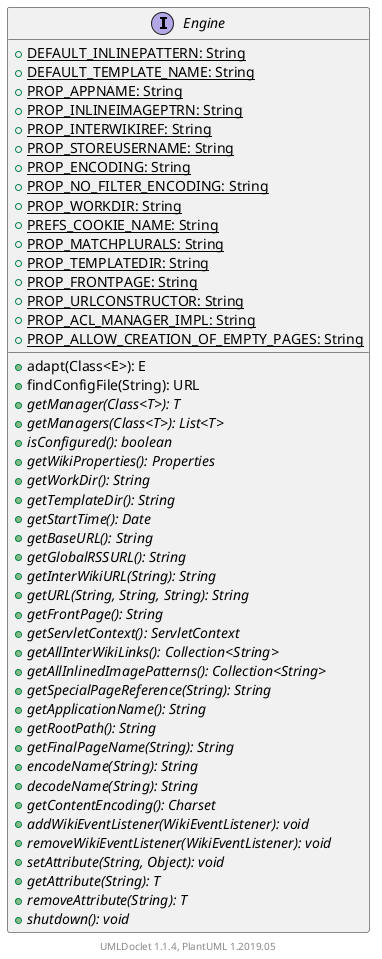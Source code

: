 @startuml

    interface Engine [[Engine.html]] {
        {static} +DEFAULT_INLINEPATTERN: String
        {static} +DEFAULT_TEMPLATE_NAME: String
        {static} +PROP_APPNAME: String
        {static} +PROP_INLINEIMAGEPTRN: String
        {static} +PROP_INTERWIKIREF: String
        {static} +PROP_STOREUSERNAME: String
        {static} +PROP_ENCODING: String
        {static} +PROP_NO_FILTER_ENCODING: String
        {static} +PROP_WORKDIR: String
        {static} +PREFS_COOKIE_NAME: String
        {static} +PROP_MATCHPLURALS: String
        {static} +PROP_TEMPLATEDIR: String
        {static} +PROP_FRONTPAGE: String
        {static} +PROP_URLCONSTRUCTOR: String
        {static} +PROP_ACL_MANAGER_IMPL: String
        {static} +PROP_ALLOW_CREATION_OF_EMPTY_PAGES: String
        +adapt(Class<E>): E
        +findConfigFile(String): URL
        {abstract} +getManager(Class<T>): T
        {abstract} +getManagers(Class<T>): List<T>
        {abstract} +isConfigured(): boolean
        {abstract} +getWikiProperties(): Properties
        {abstract} +getWorkDir(): String
        {abstract} +getTemplateDir(): String
        {abstract} +getStartTime(): Date
        {abstract} +getBaseURL(): String
        {abstract} +getGlobalRSSURL(): String
        {abstract} +getInterWikiURL(String): String
        {abstract} +getURL(String, String, String): String
        {abstract} +getFrontPage(): String
        {abstract} +getServletContext(): ServletContext
        {abstract} +getAllInterWikiLinks(): Collection<String>
        {abstract} +getAllInlinedImagePatterns(): Collection<String>
        {abstract} +getSpecialPageReference(String): String
        {abstract} +getApplicationName(): String
        {abstract} +getRootPath(): String
        {abstract} +getFinalPageName(String): String
        {abstract} +encodeName(String): String
        {abstract} +decodeName(String): String
        {abstract} +getContentEncoding(): Charset
        {abstract} +addWikiEventListener(WikiEventListener): void
        {abstract} +removeWikiEventListener(WikiEventListener): void
        {abstract} +setAttribute(String, Object): void
        {abstract} +getAttribute(String): T
        {abstract} +removeAttribute(String): T
        {abstract} +shutdown(): void
    }


    center footer UMLDoclet 1.1.4, PlantUML 1.2019.05
@enduml
